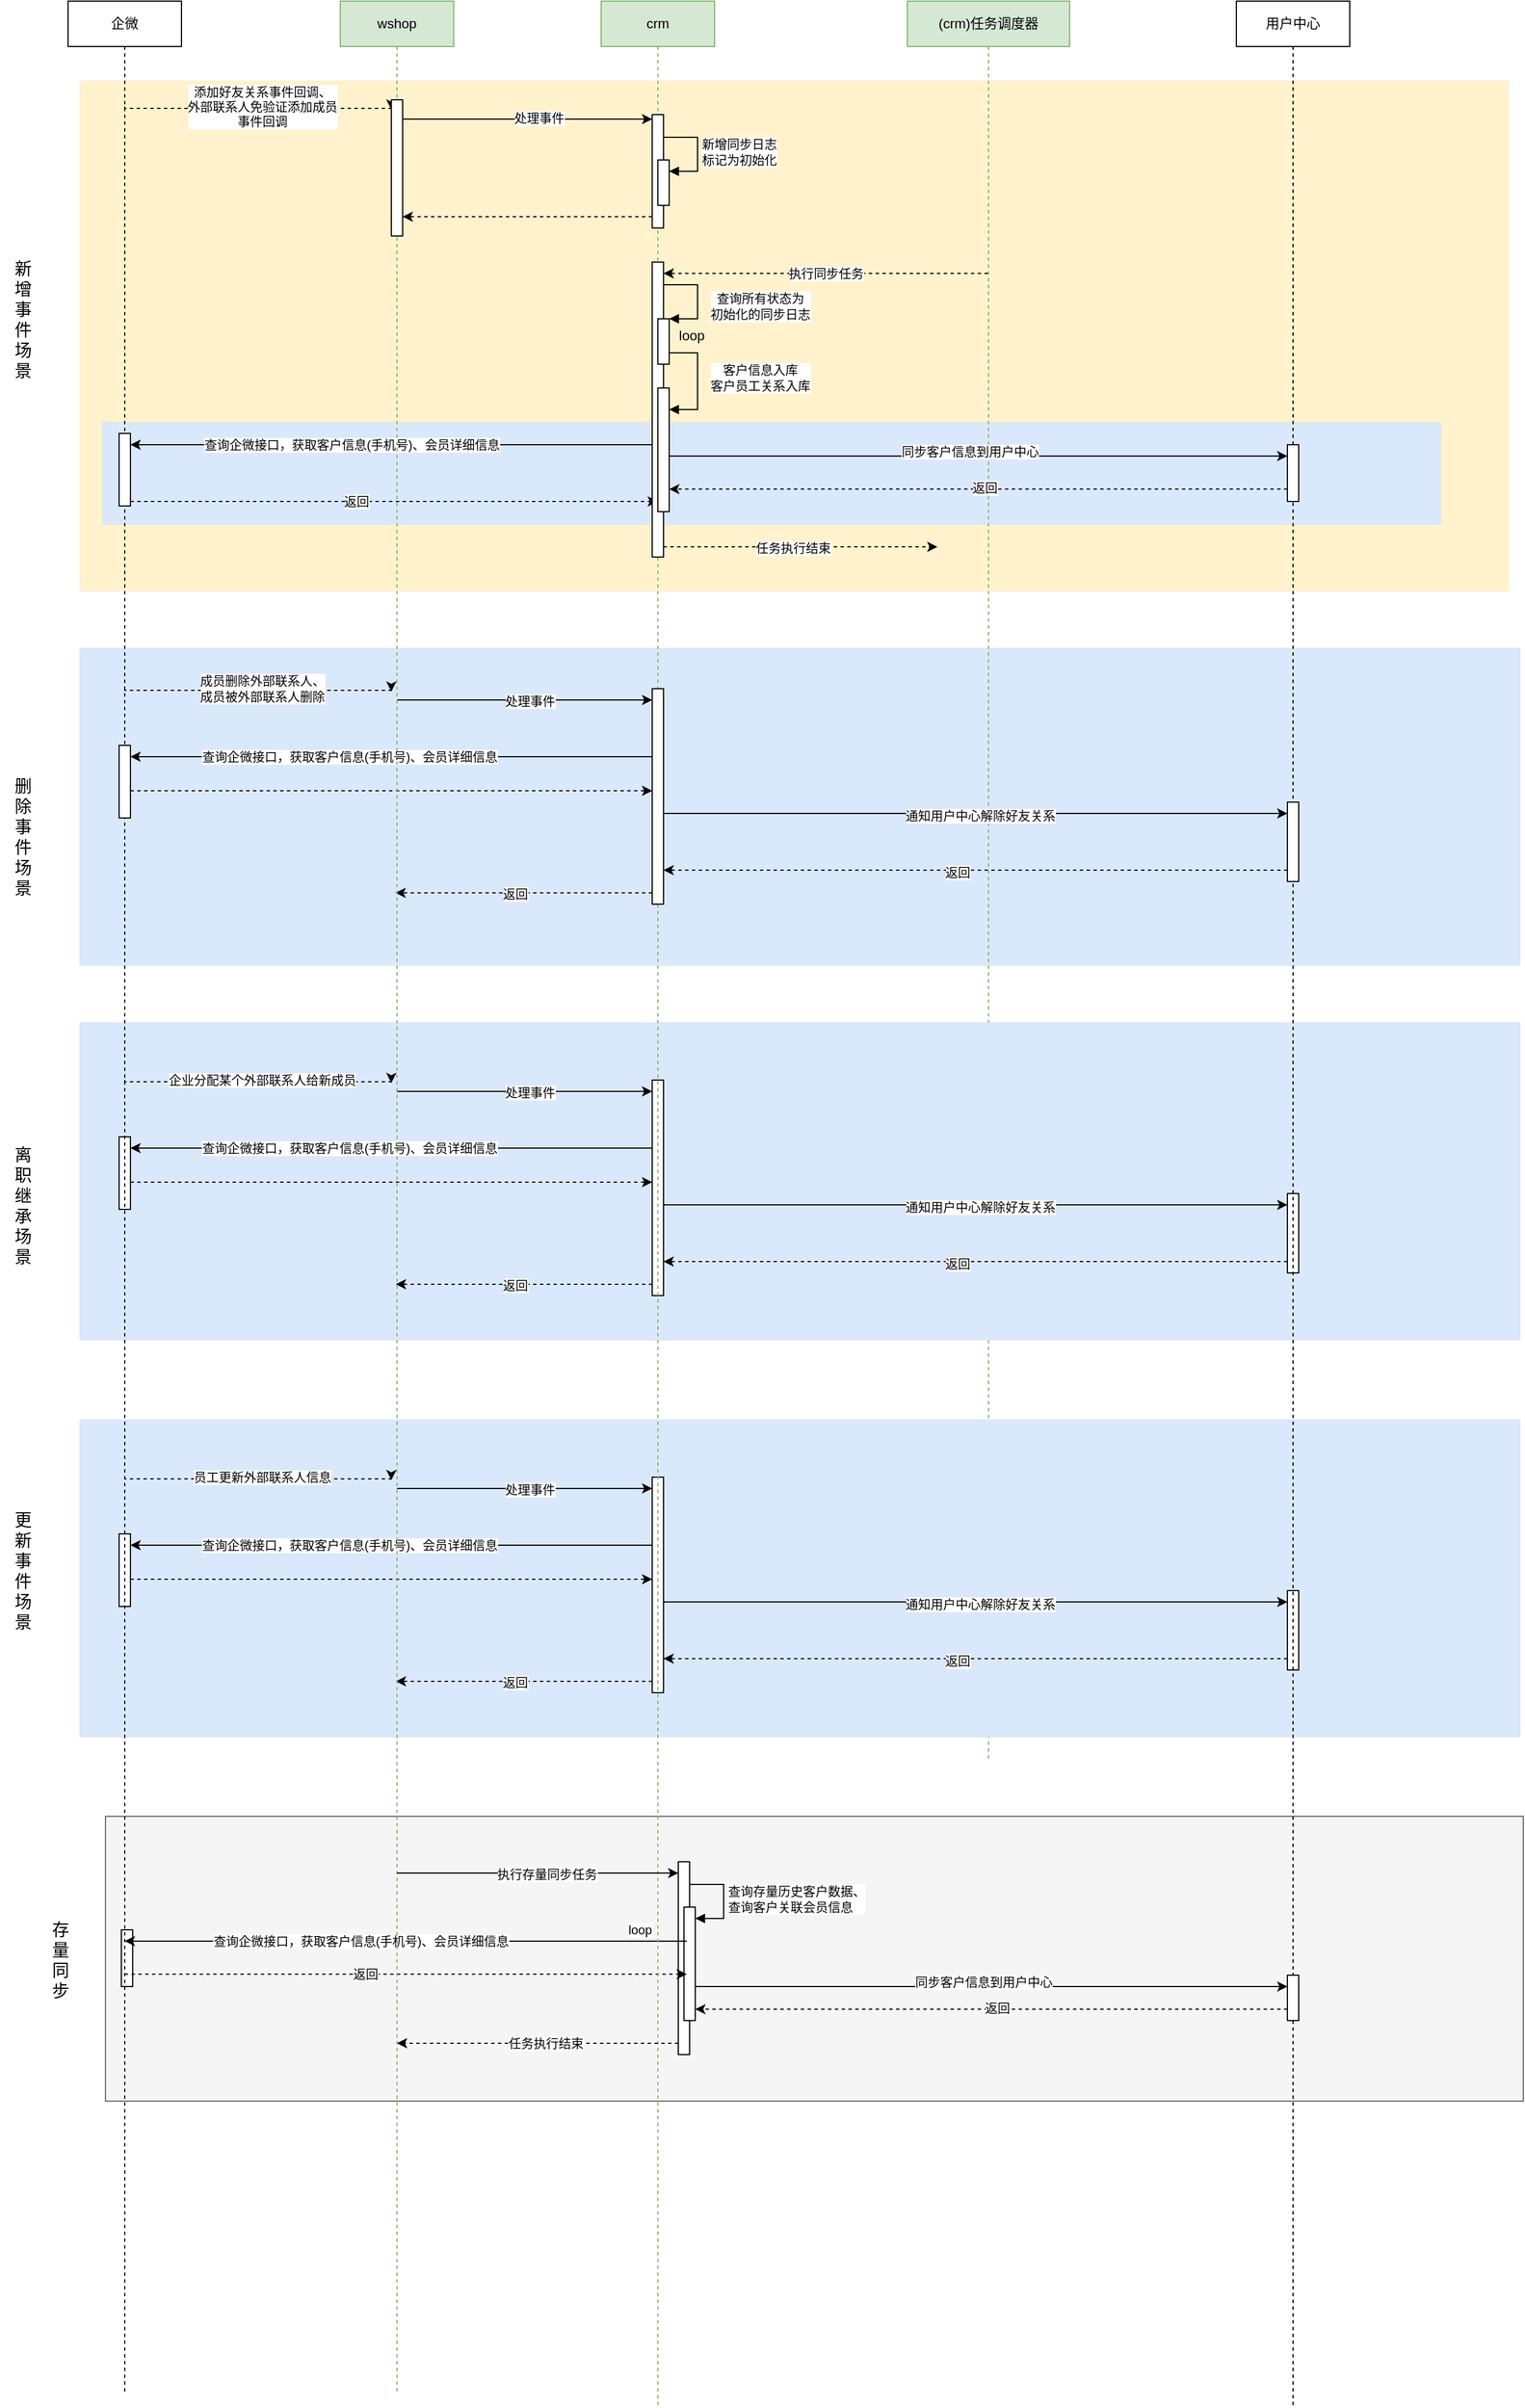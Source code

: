 <mxfile version="21.1.2" type="github">
  <diagram name="第 1 页" id="EK3nWvULo3nBlZG-5ygZ">
    <mxGraphModel dx="1724" dy="1120" grid="1" gridSize="10" guides="1" tooltips="1" connect="1" arrows="1" fold="1" page="1" pageScale="1" pageWidth="827" pageHeight="1169" math="0" shadow="0">
      <root>
        <mxCell id="0" />
        <mxCell id="1" parent="0" />
        <mxCell id="6w8iZAeXXynQaaDWndPm-96" value="" style="rounded=0;whiteSpace=wrap;html=1;fillColor=#dae8fc;strokeColor=#6c8ebf;strokeWidth=0;" vertex="1" parent="1">
          <mxGeometry x="120" y="650" width="1270" height="280" as="geometry" />
        </mxCell>
        <mxCell id="6w8iZAeXXynQaaDWndPm-52" value="" style="rounded=0;whiteSpace=wrap;html=1;fillColor=#fff2cc;strokeColor=#d6b656;strokeWidth=0;" vertex="1" parent="1">
          <mxGeometry x="120" y="150" width="1260" height="450" as="geometry" />
        </mxCell>
        <mxCell id="6w8iZAeXXynQaaDWndPm-51" value="" style="rounded=0;whiteSpace=wrap;html=1;fillColor=#dae8fc;strokeColor=#6c8ebf;strokeWidth=0;" vertex="1" parent="1">
          <mxGeometry x="140" y="451" width="1180" height="90" as="geometry" />
        </mxCell>
        <mxCell id="6w8iZAeXXynQaaDWndPm-6" style="edgeStyle=elbowEdgeStyle;rounded=0;orthogonalLoop=1;jettySize=auto;html=1;elbow=vertical;curved=0;dashed=1;" edge="1" parent="1">
          <mxGeometry relative="1" as="geometry">
            <mxPoint x="160" y="173" as="sourcePoint" />
            <mxPoint x="395" y="175.667" as="targetPoint" />
          </mxGeometry>
        </mxCell>
        <mxCell id="6w8iZAeXXynQaaDWndPm-8" value="添加好友关系事件回调、&lt;br&gt;&lt;div style=&quot;&quot;&gt;外部联系人免验证添加成员&lt;/div&gt;&lt;div style=&quot;&quot;&gt;事件回调&lt;/div&gt;" style="edgeLabel;html=1;align=center;verticalAlign=middle;resizable=0;points=[];" vertex="1" connectable="0" parent="6w8iZAeXXynQaaDWndPm-6">
          <mxGeometry x="-0.189" y="3" relative="1" as="geometry">
            <mxPoint x="26" y="1" as="offset" />
          </mxGeometry>
        </mxCell>
        <mxCell id="6w8iZAeXXynQaaDWndPm-13" style="edgeStyle=elbowEdgeStyle;rounded=0;orthogonalLoop=1;jettySize=auto;html=1;elbow=vertical;curved=0;" edge="1" parent="1">
          <mxGeometry relative="1" as="geometry">
            <mxPoint x="405" y="184" as="sourcePoint" />
            <mxPoint x="625" y="184" as="targetPoint" />
            <Array as="points">
              <mxPoint x="490" y="184" />
              <mxPoint x="560" y="194" />
            </Array>
          </mxGeometry>
        </mxCell>
        <mxCell id="6w8iZAeXXynQaaDWndPm-42" value="处理事件" style="edgeLabel;html=1;align=center;verticalAlign=middle;resizable=0;points=[];" vertex="1" connectable="0" parent="6w8iZAeXXynQaaDWndPm-13">
          <mxGeometry x="0.092" y="1" relative="1" as="geometry">
            <mxPoint as="offset" />
          </mxGeometry>
        </mxCell>
        <mxCell id="6w8iZAeXXynQaaDWndPm-28" value="执行同步任务" style="edgeStyle=elbowEdgeStyle;rounded=0;orthogonalLoop=1;jettySize=auto;html=1;elbow=horizontal;curved=0;dashed=1;" edge="1" parent="1" source="6w8iZAeXXynQaaDWndPm-22" target="6w8iZAeXXynQaaDWndPm-26">
          <mxGeometry relative="1" as="geometry">
            <Array as="points">
              <mxPoint x="780" y="320" />
            </Array>
          </mxGeometry>
        </mxCell>
        <mxCell id="6w8iZAeXXynQaaDWndPm-22" value="(crm)任务调度器" style="shape=umlLifeline;perimeter=lifelinePerimeter;whiteSpace=wrap;html=1;container=1;dropTarget=0;collapsible=0;recursiveResize=0;outlineConnect=0;portConstraint=eastwest;newEdgeStyle={&quot;edgeStyle&quot;:&quot;elbowEdgeStyle&quot;,&quot;elbow&quot;:&quot;vertical&quot;,&quot;curved&quot;:0,&quot;rounded&quot;:0};fillColor=#d5e8d4;strokeColor=#82b366;" vertex="1" parent="1">
          <mxGeometry x="850" y="80" width="143" height="1550" as="geometry" />
        </mxCell>
        <mxCell id="6w8iZAeXXynQaaDWndPm-53" value="" style="rounded=0;whiteSpace=wrap;html=1;fillColor=#f5f5f5;strokeColor=#666666;fontColor=#333333;" vertex="1" parent="6w8iZAeXXynQaaDWndPm-22">
          <mxGeometry x="-707" y="1600" width="1250" height="251" as="geometry" />
        </mxCell>
        <mxCell id="6w8iZAeXXynQaaDWndPm-87" value="" style="html=1;points=[];perimeter=orthogonalPerimeter;outlineConnect=0;targetShapes=umlLifeline;portConstraint=eastwest;newEdgeStyle={&quot;edgeStyle&quot;:&quot;elbowEdgeStyle&quot;,&quot;elbow&quot;:&quot;vertical&quot;,&quot;curved&quot;:0,&quot;rounded&quot;:0};" vertex="1" parent="6w8iZAeXXynQaaDWndPm-22">
          <mxGeometry x="-693" y="1700" width="10" height="50" as="geometry" />
        </mxCell>
        <mxCell id="6w8iZAeXXynQaaDWndPm-57" value="" style="html=1;points=[];perimeter=orthogonalPerimeter;outlineConnect=0;targetShapes=umlLifeline;portConstraint=eastwest;newEdgeStyle={&quot;edgeStyle&quot;:&quot;elbowEdgeStyle&quot;,&quot;elbow&quot;:&quot;vertical&quot;,&quot;curved&quot;:0,&quot;rounded&quot;:0};" vertex="1" parent="6w8iZAeXXynQaaDWndPm-22">
          <mxGeometry x="-202" y="1640" width="10" height="170" as="geometry" />
        </mxCell>
        <mxCell id="6w8iZAeXXynQaaDWndPm-61" value="" style="html=1;points=[];perimeter=orthogonalPerimeter;outlineConnect=0;targetShapes=umlLifeline;portConstraint=eastwest;newEdgeStyle={&quot;edgeStyle&quot;:&quot;elbowEdgeStyle&quot;,&quot;elbow&quot;:&quot;vertical&quot;,&quot;curved&quot;:0,&quot;rounded&quot;:0};" vertex="1" parent="6w8iZAeXXynQaaDWndPm-22">
          <mxGeometry x="-197" y="1680" width="10" height="100" as="geometry" />
        </mxCell>
        <mxCell id="6w8iZAeXXynQaaDWndPm-62" value="查询存量历史客户数据、&lt;br&gt;查询客户关联会员信息" style="html=1;align=left;spacingLeft=2;endArrow=block;rounded=0;edgeStyle=orthogonalEdgeStyle;curved=0;rounded=0;" edge="1" target="6w8iZAeXXynQaaDWndPm-61" parent="6w8iZAeXXynQaaDWndPm-22">
          <mxGeometry relative="1" as="geometry">
            <mxPoint x="-192" y="1660" as="sourcePoint" />
            <Array as="points">
              <mxPoint x="-162" y="1690" />
            </Array>
          </mxGeometry>
        </mxCell>
        <mxCell id="6w8iZAeXXynQaaDWndPm-55" value="&lt;font style=&quot;font-size: 15px;&quot;&gt;存&lt;br style=&quot;font-size: 15px;&quot;&gt;量&lt;br style=&quot;font-size: 15px;&quot;&gt;同&lt;br style=&quot;font-size: 15px;&quot;&gt;步&lt;br style=&quot;font-size: 15px;&quot;&gt;&lt;/font&gt;" style="text;html=1;align=center;verticalAlign=middle;resizable=0;points=[];autosize=1;strokeColor=none;fillColor=none;fontSize=15;" vertex="1" parent="6w8iZAeXXynQaaDWndPm-22">
          <mxGeometry x="-767" y="1680.5" width="40" height="90" as="geometry" />
        </mxCell>
        <mxCell id="6w8iZAeXXynQaaDWndPm-90" style="edgeStyle=elbowEdgeStyle;rounded=0;orthogonalLoop=1;jettySize=auto;html=1;elbow=vertical;curved=0;" edge="1" parent="6w8iZAeXXynQaaDWndPm-22" target="6w8iZAeXXynQaaDWndPm-2">
          <mxGeometry relative="1" as="geometry">
            <mxPoint x="-194.5" y="1710" as="sourcePoint" />
            <mxPoint x="-659.5" y="1710" as="targetPoint" />
            <Array as="points">
              <mxPoint x="-244.5" y="1710" />
              <mxPoint x="-274.5" y="1700" />
              <mxPoint x="-364.5" y="1710" />
            </Array>
          </mxGeometry>
        </mxCell>
        <mxCell id="6w8iZAeXXynQaaDWndPm-91" value="查询企微接口，获取客户信息(手机号)、会员详细信息" style="edgeLabel;html=1;align=center;verticalAlign=middle;resizable=0;points=[];" vertex="1" connectable="0" parent="6w8iZAeXXynQaaDWndPm-90">
          <mxGeometry x="0.161" relative="1" as="geometry">
            <mxPoint as="offset" />
          </mxGeometry>
        </mxCell>
        <mxCell id="6w8iZAeXXynQaaDWndPm-92" style="edgeStyle=elbowEdgeStyle;rounded=0;orthogonalLoop=1;jettySize=auto;html=1;elbow=vertical;curved=0;dashed=1;" edge="1" parent="6w8iZAeXXynQaaDWndPm-22" source="6w8iZAeXXynQaaDWndPm-2">
          <mxGeometry relative="1" as="geometry">
            <mxPoint x="-659.5" y="1739.17" as="sourcePoint" />
            <mxPoint x="-194.5" y="1739.17" as="targetPoint" />
            <Array as="points">
              <mxPoint x="-264.5" y="1739.17" />
            </Array>
          </mxGeometry>
        </mxCell>
        <mxCell id="6w8iZAeXXynQaaDWndPm-93" value="返回" style="edgeLabel;html=1;align=center;verticalAlign=middle;resizable=0;points=[];" vertex="1" connectable="0" parent="6w8iZAeXXynQaaDWndPm-92">
          <mxGeometry x="-0.147" relative="1" as="geometry">
            <mxPoint as="offset" />
          </mxGeometry>
        </mxCell>
        <mxCell id="6w8iZAeXXynQaaDWndPm-29" style="edgeStyle=elbowEdgeStyle;rounded=0;orthogonalLoop=1;jettySize=auto;html=1;elbow=vertical;curved=0;dashed=1;" edge="1" parent="1" source="6w8iZAeXXynQaaDWndPm-11" target="6w8iZAeXXynQaaDWndPm-5">
          <mxGeometry relative="1" as="geometry">
            <Array as="points">
              <mxPoint x="500" y="270" />
            </Array>
          </mxGeometry>
        </mxCell>
        <mxCell id="6w8iZAeXXynQaaDWndPm-45" style="edgeStyle=elbowEdgeStyle;rounded=0;orthogonalLoop=1;jettySize=auto;html=1;elbow=horizontal;curved=0;dashed=1;" edge="1" parent="1">
          <mxGeometry relative="1" as="geometry">
            <mxPoint x="635" y="561" as="sourcePoint" />
            <mxPoint x="876.5" y="561" as="targetPoint" />
            <Array as="points">
              <mxPoint x="800" y="561" />
            </Array>
          </mxGeometry>
        </mxCell>
        <mxCell id="6w8iZAeXXynQaaDWndPm-46" value="任务执行结束" style="edgeLabel;html=1;align=center;verticalAlign=middle;resizable=0;points=[];" vertex="1" connectable="0" parent="6w8iZAeXXynQaaDWndPm-45">
          <mxGeometry x="-0.05" y="-1" relative="1" as="geometry">
            <mxPoint x="-1" as="offset" />
          </mxGeometry>
        </mxCell>
        <mxCell id="6w8iZAeXXynQaaDWndPm-54" value="&lt;font style=&quot;font-size: 15px;&quot;&gt;新&lt;br&gt;增&lt;br&gt;事&lt;br&gt;件&lt;br style=&quot;font-size: 15px;&quot;&gt;场&lt;br&gt;景&lt;br style=&quot;font-size: 15px;&quot;&gt;&lt;/font&gt;" style="text;html=1;align=center;verticalAlign=middle;resizable=0;points=[];autosize=1;strokeColor=none;fillColor=none;fontStyle=0;fontSize=15;" vertex="1" parent="1">
          <mxGeometry x="50" y="300" width="40" height="120" as="geometry" />
        </mxCell>
        <mxCell id="6w8iZAeXXynQaaDWndPm-78" style="edgeStyle=elbowEdgeStyle;rounded=0;orthogonalLoop=1;jettySize=auto;html=1;elbow=vertical;curved=0;" edge="1" parent="1" target="6w8iZAeXXynQaaDWndPm-77">
          <mxGeometry relative="1" as="geometry">
            <mxPoint x="630" y="471" as="sourcePoint" />
            <Array as="points">
              <mxPoint x="580" y="471" />
              <mxPoint x="550" y="461" />
              <mxPoint x="460" y="471" />
            </Array>
          </mxGeometry>
        </mxCell>
        <mxCell id="6w8iZAeXXynQaaDWndPm-80" value="查询企微接口，获取客户信息(手机号)、会员详细信息" style="edgeLabel;html=1;align=center;verticalAlign=middle;resizable=0;points=[];" vertex="1" connectable="0" parent="6w8iZAeXXynQaaDWndPm-78">
          <mxGeometry x="0.161" relative="1" as="geometry">
            <mxPoint as="offset" />
          </mxGeometry>
        </mxCell>
        <mxCell id="6w8iZAeXXynQaaDWndPm-79" style="edgeStyle=elbowEdgeStyle;rounded=0;orthogonalLoop=1;jettySize=auto;html=1;elbow=vertical;curved=0;dashed=1;" edge="1" parent="1" source="6w8iZAeXXynQaaDWndPm-77">
          <mxGeometry relative="1" as="geometry">
            <mxPoint x="630" y="521" as="targetPoint" />
            <Array as="points">
              <mxPoint x="560" y="521" />
            </Array>
          </mxGeometry>
        </mxCell>
        <mxCell id="6w8iZAeXXynQaaDWndPm-81" value="返回" style="edgeLabel;html=1;align=center;verticalAlign=middle;resizable=0;points=[];" vertex="1" connectable="0" parent="6w8iZAeXXynQaaDWndPm-79">
          <mxGeometry x="-0.147" relative="1" as="geometry">
            <mxPoint as="offset" />
          </mxGeometry>
        </mxCell>
        <mxCell id="6w8iZAeXXynQaaDWndPm-82" style="edgeStyle=elbowEdgeStyle;rounded=0;orthogonalLoop=1;jettySize=auto;html=1;elbow=vertical;curved=0;" edge="1" parent="1" target="6w8iZAeXXynQaaDWndPm-41">
          <mxGeometry relative="1" as="geometry">
            <mxPoint x="640" y="481" as="sourcePoint" />
            <mxPoint x="1190" y="481" as="targetPoint" />
            <Array as="points">
              <mxPoint x="1100" y="481" />
            </Array>
          </mxGeometry>
        </mxCell>
        <mxCell id="6w8iZAeXXynQaaDWndPm-83" value="同步客户信息到用户中心" style="edgeLabel;html=1;align=center;verticalAlign=middle;resizable=0;points=[];" vertex="1" connectable="0" parent="6w8iZAeXXynQaaDWndPm-82">
          <mxGeometry x="-0.028" y="4" relative="1" as="geometry">
            <mxPoint as="offset" />
          </mxGeometry>
        </mxCell>
        <mxCell id="6w8iZAeXXynQaaDWndPm-85" style="edgeStyle=elbowEdgeStyle;rounded=0;orthogonalLoop=1;jettySize=auto;html=1;elbow=vertical;curved=0;dashed=1;" edge="1" parent="1" source="6w8iZAeXXynQaaDWndPm-41">
          <mxGeometry relative="1" as="geometry">
            <mxPoint x="1295" y="510.17" as="sourcePoint" />
            <mxPoint x="640" y="510.17" as="targetPoint" />
            <Array as="points">
              <mxPoint x="1020" y="510.17" />
            </Array>
          </mxGeometry>
        </mxCell>
        <mxCell id="6w8iZAeXXynQaaDWndPm-86" value="返回" style="edgeLabel;html=1;align=center;verticalAlign=middle;resizable=0;points=[];" vertex="1" connectable="0" parent="6w8iZAeXXynQaaDWndPm-85">
          <mxGeometry x="-0.016" y="-1" relative="1" as="geometry">
            <mxPoint x="1" as="offset" />
          </mxGeometry>
        </mxCell>
        <mxCell id="6w8iZAeXXynQaaDWndPm-110" value="loop" style="text;html=1;strokeColor=none;fillColor=none;align=center;verticalAlign=middle;whiteSpace=wrap;rounded=0;" vertex="1" parent="1">
          <mxGeometry x="630" y="360" width="60" height="30" as="geometry" />
        </mxCell>
        <mxCell id="6w8iZAeXXynQaaDWndPm-111" value="&lt;font style=&quot;font-size: 15px;&quot;&gt;删&lt;br&gt;除&lt;br&gt;事&lt;br&gt;件&lt;br&gt;场&lt;br&gt;景&lt;br style=&quot;font-size: 15px;&quot;&gt;&lt;/font&gt;" style="text;html=1;align=center;verticalAlign=middle;resizable=0;points=[];autosize=1;strokeColor=none;fillColor=none;fontStyle=0;fontSize=15;" vertex="1" parent="1">
          <mxGeometry x="50" y="756" width="40" height="120" as="geometry" />
        </mxCell>
        <mxCell id="6w8iZAeXXynQaaDWndPm-120" style="edgeStyle=elbowEdgeStyle;rounded=0;orthogonalLoop=1;jettySize=auto;html=1;elbow=vertical;curved=0;" edge="1" parent="1" target="6w8iZAeXXynQaaDWndPm-119">
          <mxGeometry relative="1" as="geometry">
            <mxPoint x="400" y="696" as="sourcePoint" />
            <Array as="points">
              <mxPoint x="570" y="696" />
            </Array>
          </mxGeometry>
        </mxCell>
        <mxCell id="6w8iZAeXXynQaaDWndPm-121" value="处理事件" style="edgeLabel;html=1;align=center;verticalAlign=middle;resizable=0;points=[];" vertex="1" connectable="0" parent="6w8iZAeXXynQaaDWndPm-120">
          <mxGeometry x="-0.27" y="-1" relative="1" as="geometry">
            <mxPoint x="35" as="offset" />
          </mxGeometry>
        </mxCell>
        <mxCell id="6w8iZAeXXynQaaDWndPm-117" style="edgeStyle=elbowEdgeStyle;rounded=0;orthogonalLoop=1;jettySize=auto;html=1;elbow=vertical;curved=0;dashed=1;" edge="1" parent="1">
          <mxGeometry relative="1" as="geometry">
            <mxPoint x="160" y="686" as="sourcePoint" />
            <mxPoint x="395" y="688.667" as="targetPoint" />
          </mxGeometry>
        </mxCell>
        <mxCell id="6w8iZAeXXynQaaDWndPm-118" value="成员删除外部联系人、&lt;br&gt;&lt;div style=&quot;&quot;&gt;成员被外部联系人删除&lt;/div&gt;" style="edgeLabel;html=1;align=center;verticalAlign=middle;resizable=0;points=[];" vertex="1" connectable="0" parent="6w8iZAeXXynQaaDWndPm-117">
          <mxGeometry x="-0.189" y="3" relative="1" as="geometry">
            <mxPoint x="26" y="1" as="offset" />
          </mxGeometry>
        </mxCell>
        <mxCell id="6w8iZAeXXynQaaDWndPm-123" style="edgeStyle=elbowEdgeStyle;rounded=0;orthogonalLoop=1;jettySize=auto;html=1;elbow=vertical;curved=0;" edge="1" parent="1" source="6w8iZAeXXynQaaDWndPm-119" target="6w8iZAeXXynQaaDWndPm-122">
          <mxGeometry relative="1" as="geometry">
            <Array as="points">
              <mxPoint x="1030" y="796" />
              <mxPoint x="820" y="786" />
              <mxPoint x="1080" y="706" />
              <mxPoint x="1010" y="716" />
            </Array>
          </mxGeometry>
        </mxCell>
        <mxCell id="6w8iZAeXXynQaaDWndPm-126" value="通知用户中心解除好友关系" style="edgeLabel;html=1;align=center;verticalAlign=middle;resizable=0;points=[];" vertex="1" connectable="0" parent="6w8iZAeXXynQaaDWndPm-123">
          <mxGeometry x="0.014" y="-2" relative="1" as="geometry">
            <mxPoint as="offset" />
          </mxGeometry>
        </mxCell>
        <mxCell id="6w8iZAeXXynQaaDWndPm-124" style="edgeStyle=elbowEdgeStyle;rounded=0;orthogonalLoop=1;jettySize=auto;html=1;elbow=vertical;curved=0;dashed=1;" edge="1" parent="1" source="6w8iZAeXXynQaaDWndPm-122" target="6w8iZAeXXynQaaDWndPm-119">
          <mxGeometry relative="1" as="geometry">
            <Array as="points">
              <mxPoint x="1010" y="846" />
              <mxPoint x="820" y="826" />
              <mxPoint x="1060" y="746" />
            </Array>
          </mxGeometry>
        </mxCell>
        <mxCell id="6w8iZAeXXynQaaDWndPm-127" value="返回" style="edgeLabel;html=1;align=center;verticalAlign=middle;resizable=0;points=[];" vertex="1" connectable="0" parent="6w8iZAeXXynQaaDWndPm-124">
          <mxGeometry x="0.059" y="2" relative="1" as="geometry">
            <mxPoint as="offset" />
          </mxGeometry>
        </mxCell>
        <mxCell id="6w8iZAeXXynQaaDWndPm-125" style="edgeStyle=elbowEdgeStyle;rounded=0;orthogonalLoop=1;jettySize=auto;html=1;elbow=vertical;curved=0;dashed=1;" edge="1" parent="1" source="6w8iZAeXXynQaaDWndPm-119">
          <mxGeometry relative="1" as="geometry">
            <mxPoint x="398.682" y="866.0" as="targetPoint" />
            <Array as="points">
              <mxPoint x="580" y="866" />
              <mxPoint x="560" y="896" />
            </Array>
          </mxGeometry>
        </mxCell>
        <mxCell id="6w8iZAeXXynQaaDWndPm-128" value="返回" style="edgeLabel;html=1;align=center;verticalAlign=middle;resizable=0;points=[];" vertex="1" connectable="0" parent="6w8iZAeXXynQaaDWndPm-125">
          <mxGeometry x="0.075" y="1" relative="1" as="geometry">
            <mxPoint as="offset" />
          </mxGeometry>
        </mxCell>
        <mxCell id="6w8iZAeXXynQaaDWndPm-163" style="edgeStyle=elbowEdgeStyle;rounded=0;orthogonalLoop=1;jettySize=auto;html=1;elbow=vertical;curved=0;" edge="1" parent="1" target="6w8iZAeXXynQaaDWndPm-162">
          <mxGeometry relative="1" as="geometry">
            <mxPoint x="625" y="746" as="sourcePoint" />
            <mxPoint x="160" y="746" as="targetPoint" />
            <Array as="points">
              <mxPoint x="575" y="746" />
              <mxPoint x="545" y="736" />
              <mxPoint x="455" y="746" />
            </Array>
          </mxGeometry>
        </mxCell>
        <mxCell id="6w8iZAeXXynQaaDWndPm-164" value="查询企微接口，获取客户信息(手机号)、会员详细信息" style="edgeLabel;html=1;align=center;verticalAlign=middle;resizable=0;points=[];" vertex="1" connectable="0" parent="6w8iZAeXXynQaaDWndPm-163">
          <mxGeometry x="0.161" relative="1" as="geometry">
            <mxPoint as="offset" />
          </mxGeometry>
        </mxCell>
        <mxCell id="6w8iZAeXXynQaaDWndPm-165" style="edgeStyle=elbowEdgeStyle;rounded=0;orthogonalLoop=1;jettySize=auto;html=1;elbow=vertical;curved=0;dashed=1;" edge="1" parent="1" source="6w8iZAeXXynQaaDWndPm-162" target="6w8iZAeXXynQaaDWndPm-119">
          <mxGeometry relative="1" as="geometry">
            <Array as="points">
              <mxPoint x="520" y="776" />
            </Array>
          </mxGeometry>
        </mxCell>
        <mxCell id="6w8iZAeXXynQaaDWndPm-184" value="" style="rounded=0;whiteSpace=wrap;html=1;fillColor=#dae8fc;strokeColor=#6c8ebf;strokeWidth=0;" vertex="1" parent="1">
          <mxGeometry x="120" y="980" width="1270" height="280" as="geometry" />
        </mxCell>
        <mxCell id="6w8iZAeXXynQaaDWndPm-185" value="" style="html=1;points=[];perimeter=orthogonalPerimeter;outlineConnect=0;targetShapes=umlLifeline;portConstraint=eastwest;newEdgeStyle={&quot;edgeStyle&quot;:&quot;elbowEdgeStyle&quot;,&quot;elbow&quot;:&quot;vertical&quot;,&quot;curved&quot;:0,&quot;rounded&quot;:0};" vertex="1" parent="1">
          <mxGeometry x="155" y="1081" width="10" height="64" as="geometry" />
        </mxCell>
        <mxCell id="6w8iZAeXXynQaaDWndPm-186" value="" style="html=1;points=[];perimeter=orthogonalPerimeter;outlineConnect=0;targetShapes=umlLifeline;portConstraint=eastwest;newEdgeStyle={&quot;edgeStyle&quot;:&quot;elbowEdgeStyle&quot;,&quot;elbow&quot;:&quot;vertical&quot;,&quot;curved&quot;:0,&quot;rounded&quot;:0};" vertex="1" parent="1">
          <mxGeometry x="625" y="1031" width="10" height="190" as="geometry" />
        </mxCell>
        <mxCell id="6w8iZAeXXynQaaDWndPm-187" value="" style="html=1;points=[];perimeter=orthogonalPerimeter;outlineConnect=0;targetShapes=umlLifeline;portConstraint=eastwest;newEdgeStyle={&quot;edgeStyle&quot;:&quot;elbowEdgeStyle&quot;,&quot;elbow&quot;:&quot;vertical&quot;,&quot;curved&quot;:0,&quot;rounded&quot;:0};" vertex="1" parent="1">
          <mxGeometry x="1185" y="1131" width="10" height="70" as="geometry" />
        </mxCell>
        <mxCell id="6w8iZAeXXynQaaDWndPm-188" value="&lt;font style=&quot;font-size: 15px;&quot;&gt;离&lt;br&gt;职&lt;br&gt;继&lt;br&gt;承&lt;br&gt;场&lt;br&gt;景&lt;br style=&quot;font-size: 15px;&quot;&gt;&lt;/font&gt;" style="text;html=1;align=center;verticalAlign=middle;resizable=0;points=[];autosize=1;strokeColor=none;fillColor=none;fontStyle=0;fontSize=15;" vertex="1" parent="1">
          <mxGeometry x="50" y="1081" width="40" height="120" as="geometry" />
        </mxCell>
        <mxCell id="6w8iZAeXXynQaaDWndPm-189" style="edgeStyle=elbowEdgeStyle;rounded=0;orthogonalLoop=1;jettySize=auto;html=1;elbow=vertical;curved=0;" edge="1" parent="1" target="6w8iZAeXXynQaaDWndPm-186">
          <mxGeometry relative="1" as="geometry">
            <mxPoint x="400" y="1041" as="sourcePoint" />
            <Array as="points">
              <mxPoint x="570" y="1041" />
            </Array>
          </mxGeometry>
        </mxCell>
        <mxCell id="6w8iZAeXXynQaaDWndPm-190" value="处理事件" style="edgeLabel;html=1;align=center;verticalAlign=middle;resizable=0;points=[];" vertex="1" connectable="0" parent="6w8iZAeXXynQaaDWndPm-189">
          <mxGeometry x="-0.27" y="-1" relative="1" as="geometry">
            <mxPoint x="35" as="offset" />
          </mxGeometry>
        </mxCell>
        <mxCell id="6w8iZAeXXynQaaDWndPm-191" style="edgeStyle=elbowEdgeStyle;rounded=0;orthogonalLoop=1;jettySize=auto;html=1;elbow=vertical;curved=0;dashed=1;" edge="1" parent="1">
          <mxGeometry relative="1" as="geometry">
            <mxPoint x="160" y="1031" as="sourcePoint" />
            <mxPoint x="395" y="1033.667" as="targetPoint" />
          </mxGeometry>
        </mxCell>
        <mxCell id="6w8iZAeXXynQaaDWndPm-192" value="&lt;div style=&quot;&quot;&gt;企业分配某个外部联系人给新成员&lt;/div&gt;" style="edgeLabel;html=1;align=center;verticalAlign=middle;resizable=0;points=[];" vertex="1" connectable="0" parent="6w8iZAeXXynQaaDWndPm-191">
          <mxGeometry x="-0.189" y="3" relative="1" as="geometry">
            <mxPoint x="26" y="1" as="offset" />
          </mxGeometry>
        </mxCell>
        <mxCell id="6w8iZAeXXynQaaDWndPm-193" style="edgeStyle=elbowEdgeStyle;rounded=0;orthogonalLoop=1;jettySize=auto;html=1;elbow=vertical;curved=0;" edge="1" parent="1" source="6w8iZAeXXynQaaDWndPm-186" target="6w8iZAeXXynQaaDWndPm-187">
          <mxGeometry relative="1" as="geometry">
            <Array as="points">
              <mxPoint x="1030" y="1141" />
              <mxPoint x="820" y="1131" />
              <mxPoint x="1080" y="1051" />
              <mxPoint x="1010" y="1061" />
            </Array>
          </mxGeometry>
        </mxCell>
        <mxCell id="6w8iZAeXXynQaaDWndPm-194" value="通知用户中心解除好友关系" style="edgeLabel;html=1;align=center;verticalAlign=middle;resizable=0;points=[];" vertex="1" connectable="0" parent="6w8iZAeXXynQaaDWndPm-193">
          <mxGeometry x="0.014" y="-2" relative="1" as="geometry">
            <mxPoint as="offset" />
          </mxGeometry>
        </mxCell>
        <mxCell id="6w8iZAeXXynQaaDWndPm-195" style="edgeStyle=elbowEdgeStyle;rounded=0;orthogonalLoop=1;jettySize=auto;html=1;elbow=vertical;curved=0;dashed=1;" edge="1" parent="1" source="6w8iZAeXXynQaaDWndPm-187" target="6w8iZAeXXynQaaDWndPm-186">
          <mxGeometry relative="1" as="geometry">
            <Array as="points">
              <mxPoint x="1010" y="1191" />
              <mxPoint x="820" y="1171" />
              <mxPoint x="1060" y="1091" />
            </Array>
          </mxGeometry>
        </mxCell>
        <mxCell id="6w8iZAeXXynQaaDWndPm-196" value="返回" style="edgeLabel;html=1;align=center;verticalAlign=middle;resizable=0;points=[];" vertex="1" connectable="0" parent="6w8iZAeXXynQaaDWndPm-195">
          <mxGeometry x="0.059" y="2" relative="1" as="geometry">
            <mxPoint as="offset" />
          </mxGeometry>
        </mxCell>
        <mxCell id="6w8iZAeXXynQaaDWndPm-197" style="edgeStyle=elbowEdgeStyle;rounded=0;orthogonalLoop=1;jettySize=auto;html=1;elbow=vertical;curved=0;dashed=1;" edge="1" parent="1" source="6w8iZAeXXynQaaDWndPm-186">
          <mxGeometry relative="1" as="geometry">
            <mxPoint x="399" y="1211" as="targetPoint" />
            <Array as="points">
              <mxPoint x="580" y="1211" />
              <mxPoint x="560" y="1241" />
            </Array>
          </mxGeometry>
        </mxCell>
        <mxCell id="6w8iZAeXXynQaaDWndPm-198" value="返回" style="edgeLabel;html=1;align=center;verticalAlign=middle;resizable=0;points=[];" vertex="1" connectable="0" parent="6w8iZAeXXynQaaDWndPm-197">
          <mxGeometry x="0.075" y="1" relative="1" as="geometry">
            <mxPoint as="offset" />
          </mxGeometry>
        </mxCell>
        <mxCell id="6w8iZAeXXynQaaDWndPm-199" style="edgeStyle=elbowEdgeStyle;rounded=0;orthogonalLoop=1;jettySize=auto;html=1;elbow=vertical;curved=0;" edge="1" parent="1" target="6w8iZAeXXynQaaDWndPm-185">
          <mxGeometry relative="1" as="geometry">
            <mxPoint x="625" y="1091" as="sourcePoint" />
            <mxPoint x="160" y="1091" as="targetPoint" />
            <Array as="points">
              <mxPoint x="575" y="1091" />
              <mxPoint x="545" y="1081" />
              <mxPoint x="455" y="1091" />
            </Array>
          </mxGeometry>
        </mxCell>
        <mxCell id="6w8iZAeXXynQaaDWndPm-200" value="查询企微接口，获取客户信息(手机号)、会员详细信息" style="edgeLabel;html=1;align=center;verticalAlign=middle;resizable=0;points=[];" vertex="1" connectable="0" parent="6w8iZAeXXynQaaDWndPm-199">
          <mxGeometry x="0.161" relative="1" as="geometry">
            <mxPoint as="offset" />
          </mxGeometry>
        </mxCell>
        <mxCell id="6w8iZAeXXynQaaDWndPm-201" style="edgeStyle=elbowEdgeStyle;rounded=0;orthogonalLoop=1;jettySize=auto;html=1;elbow=vertical;curved=0;dashed=1;" edge="1" parent="1" source="6w8iZAeXXynQaaDWndPm-185" target="6w8iZAeXXynQaaDWndPm-186">
          <mxGeometry relative="1" as="geometry">
            <Array as="points">
              <mxPoint x="520" y="1121" />
            </Array>
          </mxGeometry>
        </mxCell>
        <mxCell id="6w8iZAeXXynQaaDWndPm-202" value="" style="rounded=0;whiteSpace=wrap;html=1;fillColor=#dae8fc;strokeColor=#6c8ebf;strokeWidth=0;" vertex="1" parent="1">
          <mxGeometry x="120" y="1330" width="1270" height="280" as="geometry" />
        </mxCell>
        <mxCell id="6w8iZAeXXynQaaDWndPm-203" value="" style="html=1;points=[];perimeter=orthogonalPerimeter;outlineConnect=0;targetShapes=umlLifeline;portConstraint=eastwest;newEdgeStyle={&quot;edgeStyle&quot;:&quot;elbowEdgeStyle&quot;,&quot;elbow&quot;:&quot;vertical&quot;,&quot;curved&quot;:0,&quot;rounded&quot;:0};" vertex="1" parent="1">
          <mxGeometry x="155" y="1431" width="10" height="64" as="geometry" />
        </mxCell>
        <mxCell id="6w8iZAeXXynQaaDWndPm-204" value="" style="html=1;points=[];perimeter=orthogonalPerimeter;outlineConnect=0;targetShapes=umlLifeline;portConstraint=eastwest;newEdgeStyle={&quot;edgeStyle&quot;:&quot;elbowEdgeStyle&quot;,&quot;elbow&quot;:&quot;vertical&quot;,&quot;curved&quot;:0,&quot;rounded&quot;:0};" vertex="1" parent="1">
          <mxGeometry x="625" y="1381" width="10" height="190" as="geometry" />
        </mxCell>
        <mxCell id="6w8iZAeXXynQaaDWndPm-205" value="" style="html=1;points=[];perimeter=orthogonalPerimeter;outlineConnect=0;targetShapes=umlLifeline;portConstraint=eastwest;newEdgeStyle={&quot;edgeStyle&quot;:&quot;elbowEdgeStyle&quot;,&quot;elbow&quot;:&quot;vertical&quot;,&quot;curved&quot;:0,&quot;rounded&quot;:0};" vertex="1" parent="1">
          <mxGeometry x="1185" y="1481" width="10" height="70" as="geometry" />
        </mxCell>
        <mxCell id="6w8iZAeXXynQaaDWndPm-206" value="&lt;font style=&quot;font-size: 15px;&quot;&gt;更&lt;br&gt;新&lt;br&gt;事&lt;br&gt;件&lt;br&gt;场&lt;br&gt;景&lt;br style=&quot;font-size: 15px;&quot;&gt;&lt;/font&gt;" style="text;html=1;align=center;verticalAlign=middle;resizable=0;points=[];autosize=1;strokeColor=none;fillColor=none;fontStyle=0;fontSize=15;" vertex="1" parent="1">
          <mxGeometry x="50" y="1403" width="40" height="120" as="geometry" />
        </mxCell>
        <mxCell id="6w8iZAeXXynQaaDWndPm-207" style="edgeStyle=elbowEdgeStyle;rounded=0;orthogonalLoop=1;jettySize=auto;html=1;elbow=vertical;curved=0;" edge="1" parent="1" target="6w8iZAeXXynQaaDWndPm-204">
          <mxGeometry relative="1" as="geometry">
            <mxPoint x="400" y="1391" as="sourcePoint" />
            <Array as="points">
              <mxPoint x="570" y="1391" />
            </Array>
          </mxGeometry>
        </mxCell>
        <mxCell id="6w8iZAeXXynQaaDWndPm-208" value="处理事件" style="edgeLabel;html=1;align=center;verticalAlign=middle;resizable=0;points=[];" vertex="1" connectable="0" parent="6w8iZAeXXynQaaDWndPm-207">
          <mxGeometry x="-0.27" y="-1" relative="1" as="geometry">
            <mxPoint x="35" as="offset" />
          </mxGeometry>
        </mxCell>
        <mxCell id="6w8iZAeXXynQaaDWndPm-209" style="edgeStyle=elbowEdgeStyle;rounded=0;orthogonalLoop=1;jettySize=auto;html=1;elbow=vertical;curved=0;dashed=1;" edge="1" parent="1">
          <mxGeometry relative="1" as="geometry">
            <mxPoint x="160" y="1381" as="sourcePoint" />
            <mxPoint x="395" y="1383.667" as="targetPoint" />
          </mxGeometry>
        </mxCell>
        <mxCell id="6w8iZAeXXynQaaDWndPm-210" value="&lt;div style=&quot;&quot;&gt;员工更新外部联系人信息&lt;/div&gt;" style="edgeLabel;html=1;align=center;verticalAlign=middle;resizable=0;points=[];" vertex="1" connectable="0" parent="6w8iZAeXXynQaaDWndPm-209">
          <mxGeometry x="-0.189" y="3" relative="1" as="geometry">
            <mxPoint x="26" y="1" as="offset" />
          </mxGeometry>
        </mxCell>
        <mxCell id="6w8iZAeXXynQaaDWndPm-211" style="edgeStyle=elbowEdgeStyle;rounded=0;orthogonalLoop=1;jettySize=auto;html=1;elbow=vertical;curved=0;" edge="1" parent="1" source="6w8iZAeXXynQaaDWndPm-204" target="6w8iZAeXXynQaaDWndPm-205">
          <mxGeometry relative="1" as="geometry">
            <Array as="points">
              <mxPoint x="1030" y="1491" />
              <mxPoint x="820" y="1481" />
              <mxPoint x="1080" y="1401" />
              <mxPoint x="1010" y="1411" />
            </Array>
          </mxGeometry>
        </mxCell>
        <mxCell id="6w8iZAeXXynQaaDWndPm-212" value="通知用户中心解除好友关系" style="edgeLabel;html=1;align=center;verticalAlign=middle;resizable=0;points=[];" vertex="1" connectable="0" parent="6w8iZAeXXynQaaDWndPm-211">
          <mxGeometry x="0.014" y="-2" relative="1" as="geometry">
            <mxPoint as="offset" />
          </mxGeometry>
        </mxCell>
        <mxCell id="6w8iZAeXXynQaaDWndPm-213" style="edgeStyle=elbowEdgeStyle;rounded=0;orthogonalLoop=1;jettySize=auto;html=1;elbow=vertical;curved=0;dashed=1;" edge="1" parent="1" source="6w8iZAeXXynQaaDWndPm-205" target="6w8iZAeXXynQaaDWndPm-204">
          <mxGeometry relative="1" as="geometry">
            <Array as="points">
              <mxPoint x="1010" y="1541" />
              <mxPoint x="820" y="1521" />
              <mxPoint x="1060" y="1441" />
            </Array>
          </mxGeometry>
        </mxCell>
        <mxCell id="6w8iZAeXXynQaaDWndPm-214" value="返回" style="edgeLabel;html=1;align=center;verticalAlign=middle;resizable=0;points=[];" vertex="1" connectable="0" parent="6w8iZAeXXynQaaDWndPm-213">
          <mxGeometry x="0.059" y="2" relative="1" as="geometry">
            <mxPoint as="offset" />
          </mxGeometry>
        </mxCell>
        <mxCell id="6w8iZAeXXynQaaDWndPm-215" style="edgeStyle=elbowEdgeStyle;rounded=0;orthogonalLoop=1;jettySize=auto;html=1;elbow=vertical;curved=0;dashed=1;" edge="1" parent="1" source="6w8iZAeXXynQaaDWndPm-204">
          <mxGeometry relative="1" as="geometry">
            <mxPoint x="399" y="1561" as="targetPoint" />
            <Array as="points">
              <mxPoint x="580" y="1561" />
              <mxPoint x="560" y="1591" />
            </Array>
          </mxGeometry>
        </mxCell>
        <mxCell id="6w8iZAeXXynQaaDWndPm-216" value="返回" style="edgeLabel;html=1;align=center;verticalAlign=middle;resizable=0;points=[];" vertex="1" connectable="0" parent="6w8iZAeXXynQaaDWndPm-215">
          <mxGeometry x="0.075" y="1" relative="1" as="geometry">
            <mxPoint as="offset" />
          </mxGeometry>
        </mxCell>
        <mxCell id="6w8iZAeXXynQaaDWndPm-217" style="edgeStyle=elbowEdgeStyle;rounded=0;orthogonalLoop=1;jettySize=auto;html=1;elbow=vertical;curved=0;" edge="1" parent="1" target="6w8iZAeXXynQaaDWndPm-203">
          <mxGeometry relative="1" as="geometry">
            <mxPoint x="625" y="1441" as="sourcePoint" />
            <mxPoint x="160" y="1441" as="targetPoint" />
            <Array as="points">
              <mxPoint x="575" y="1441" />
              <mxPoint x="545" y="1431" />
              <mxPoint x="455" y="1441" />
            </Array>
          </mxGeometry>
        </mxCell>
        <mxCell id="6w8iZAeXXynQaaDWndPm-218" value="查询企微接口，获取客户信息(手机号)、会员详细信息" style="edgeLabel;html=1;align=center;verticalAlign=middle;resizable=0;points=[];" vertex="1" connectable="0" parent="6w8iZAeXXynQaaDWndPm-217">
          <mxGeometry x="0.161" relative="1" as="geometry">
            <mxPoint as="offset" />
          </mxGeometry>
        </mxCell>
        <mxCell id="6w8iZAeXXynQaaDWndPm-219" style="edgeStyle=elbowEdgeStyle;rounded=0;orthogonalLoop=1;jettySize=auto;html=1;elbow=vertical;curved=0;dashed=1;" edge="1" parent="1" source="6w8iZAeXXynQaaDWndPm-203" target="6w8iZAeXXynQaaDWndPm-204">
          <mxGeometry relative="1" as="geometry">
            <Array as="points">
              <mxPoint x="520" y="1471" />
            </Array>
          </mxGeometry>
        </mxCell>
        <mxCell id="6w8iZAeXXynQaaDWndPm-9" value="crm" style="shape=umlLifeline;perimeter=lifelinePerimeter;whiteSpace=wrap;html=1;container=1;dropTarget=0;collapsible=0;recursiveResize=0;outlineConnect=0;portConstraint=eastwest;newEdgeStyle={&quot;edgeStyle&quot;:&quot;elbowEdgeStyle&quot;,&quot;elbow&quot;:&quot;vertical&quot;,&quot;curved&quot;:0,&quot;rounded&quot;:0};fillColor=#d5e8d4;strokeColor=#82b366;" vertex="1" parent="1">
          <mxGeometry x="580" y="80" width="100" height="2120" as="geometry" />
        </mxCell>
        <mxCell id="6w8iZAeXXynQaaDWndPm-11" value="" style="html=1;points=[];perimeter=orthogonalPerimeter;outlineConnect=0;targetShapes=umlLifeline;portConstraint=eastwest;newEdgeStyle={&quot;edgeStyle&quot;:&quot;elbowEdgeStyle&quot;,&quot;elbow&quot;:&quot;vertical&quot;,&quot;curved&quot;:0,&quot;rounded&quot;:0};" vertex="1" parent="6w8iZAeXXynQaaDWndPm-9">
          <mxGeometry x="45" y="100" width="10" height="100" as="geometry" />
        </mxCell>
        <mxCell id="6w8iZAeXXynQaaDWndPm-20" value="" style="html=1;points=[];perimeter=orthogonalPerimeter;outlineConnect=0;targetShapes=umlLifeline;portConstraint=eastwest;newEdgeStyle={&quot;edgeStyle&quot;:&quot;elbowEdgeStyle&quot;,&quot;elbow&quot;:&quot;vertical&quot;,&quot;curved&quot;:0,&quot;rounded&quot;:0};" vertex="1" parent="6w8iZAeXXynQaaDWndPm-9">
          <mxGeometry x="50" y="140" width="10" height="40" as="geometry" />
        </mxCell>
        <mxCell id="6w8iZAeXXynQaaDWndPm-21" value="新增同步日志&lt;br style=&quot;border-color: var(--border-color);&quot;&gt;标记为初始化" style="html=1;align=left;spacingLeft=2;endArrow=block;rounded=0;edgeStyle=orthogonalEdgeStyle;curved=0;rounded=0;" edge="1" target="6w8iZAeXXynQaaDWndPm-20" parent="6w8iZAeXXynQaaDWndPm-9">
          <mxGeometry relative="1" as="geometry">
            <mxPoint x="55" y="120" as="sourcePoint" />
            <Array as="points">
              <mxPoint x="85" y="150" />
            </Array>
          </mxGeometry>
        </mxCell>
        <mxCell id="6w8iZAeXXynQaaDWndPm-26" value="" style="html=1;points=[];perimeter=orthogonalPerimeter;outlineConnect=0;targetShapes=umlLifeline;portConstraint=eastwest;newEdgeStyle={&quot;edgeStyle&quot;:&quot;elbowEdgeStyle&quot;,&quot;elbow&quot;:&quot;vertical&quot;,&quot;curved&quot;:0,&quot;rounded&quot;:0};" vertex="1" parent="6w8iZAeXXynQaaDWndPm-9">
          <mxGeometry x="45" y="230" width="10" height="260" as="geometry" />
        </mxCell>
        <mxCell id="6w8iZAeXXynQaaDWndPm-99" value="" style="html=1;points=[];perimeter=orthogonalPerimeter;outlineConnect=0;targetShapes=umlLifeline;portConstraint=eastwest;newEdgeStyle={&quot;edgeStyle&quot;:&quot;elbowEdgeStyle&quot;,&quot;elbow&quot;:&quot;vertical&quot;,&quot;curved&quot;:0,&quot;rounded&quot;:0};" vertex="1" parent="6w8iZAeXXynQaaDWndPm-9">
          <mxGeometry x="50" y="280" width="10" height="40" as="geometry" />
        </mxCell>
        <mxCell id="6w8iZAeXXynQaaDWndPm-100" value="" style="html=1;align=left;spacingLeft=2;endArrow=block;rounded=0;edgeStyle=orthogonalEdgeStyle;curved=0;rounded=0;" edge="1" target="6w8iZAeXXynQaaDWndPm-99" parent="6w8iZAeXXynQaaDWndPm-9">
          <mxGeometry relative="1" as="geometry">
            <mxPoint x="55" y="250" as="sourcePoint" />
            <Array as="points">
              <mxPoint x="85" y="280" />
            </Array>
          </mxGeometry>
        </mxCell>
        <mxCell id="6w8iZAeXXynQaaDWndPm-109" value="查询所有状态为&lt;br style=&quot;border-color: var(--border-color); text-align: left;&quot;&gt;&lt;span style=&quot;text-align: left;&quot;&gt;初始化的同步日志&lt;/span&gt;" style="edgeLabel;html=1;align=center;verticalAlign=middle;resizable=0;points=[];" vertex="1" connectable="0" parent="6w8iZAeXXynQaaDWndPm-100">
          <mxGeometry x="0.147" relative="1" as="geometry">
            <mxPoint x="55" as="offset" />
          </mxGeometry>
        </mxCell>
        <mxCell id="6w8iZAeXXynQaaDWndPm-101" value="" style="html=1;points=[];perimeter=orthogonalPerimeter;outlineConnect=0;targetShapes=umlLifeline;portConstraint=eastwest;newEdgeStyle={&quot;edgeStyle&quot;:&quot;elbowEdgeStyle&quot;,&quot;elbow&quot;:&quot;vertical&quot;,&quot;curved&quot;:0,&quot;rounded&quot;:0};" vertex="1" parent="6w8iZAeXXynQaaDWndPm-9">
          <mxGeometry x="50" y="341" width="10" height="109" as="geometry" />
        </mxCell>
        <mxCell id="6w8iZAeXXynQaaDWndPm-102" value="" style="html=1;align=left;spacingLeft=2;endArrow=block;rounded=0;edgeStyle=orthogonalEdgeStyle;curved=0;rounded=0;" edge="1" target="6w8iZAeXXynQaaDWndPm-101" parent="6w8iZAeXXynQaaDWndPm-9" source="6w8iZAeXXynQaaDWndPm-99">
          <mxGeometry relative="1" as="geometry">
            <mxPoint x="55" y="321" as="sourcePoint" />
            <Array as="points">
              <mxPoint x="85" y="310" />
              <mxPoint x="85" y="360" />
            </Array>
          </mxGeometry>
        </mxCell>
        <mxCell id="6w8iZAeXXynQaaDWndPm-108" value="客户信息入库&lt;br&gt;客户员工关系入库" style="edgeLabel;html=1;align=center;verticalAlign=middle;resizable=0;points=[];" vertex="1" connectable="0" parent="6w8iZAeXXynQaaDWndPm-102">
          <mxGeometry x="-0.066" y="1" relative="1" as="geometry">
            <mxPoint x="54" as="offset" />
          </mxGeometry>
        </mxCell>
        <mxCell id="6w8iZAeXXynQaaDWndPm-119" value="" style="html=1;points=[];perimeter=orthogonalPerimeter;outlineConnect=0;targetShapes=umlLifeline;portConstraint=eastwest;newEdgeStyle={&quot;edgeStyle&quot;:&quot;elbowEdgeStyle&quot;,&quot;elbow&quot;:&quot;vertical&quot;,&quot;curved&quot;:0,&quot;rounded&quot;:0};" vertex="1" parent="6w8iZAeXXynQaaDWndPm-9">
          <mxGeometry x="45" y="606" width="10" height="190" as="geometry" />
        </mxCell>
        <mxCell id="6w8iZAeXXynQaaDWndPm-2" value="企微" style="shape=umlLifeline;perimeter=lifelinePerimeter;whiteSpace=wrap;html=1;container=1;dropTarget=0;collapsible=0;recursiveResize=0;outlineConnect=0;portConstraint=eastwest;newEdgeStyle={&quot;edgeStyle&quot;:&quot;elbowEdgeStyle&quot;,&quot;elbow&quot;:&quot;vertical&quot;,&quot;curved&quot;:0,&quot;rounded&quot;:0};" vertex="1" parent="1">
          <mxGeometry x="110" y="80" width="100" height="2110" as="geometry" />
        </mxCell>
        <mxCell id="6w8iZAeXXynQaaDWndPm-77" value="" style="html=1;points=[];perimeter=orthogonalPerimeter;outlineConnect=0;targetShapes=umlLifeline;portConstraint=eastwest;newEdgeStyle={&quot;edgeStyle&quot;:&quot;elbowEdgeStyle&quot;,&quot;elbow&quot;:&quot;vertical&quot;,&quot;curved&quot;:0,&quot;rounded&quot;:0};" vertex="1" parent="6w8iZAeXXynQaaDWndPm-2">
          <mxGeometry x="45" y="381" width="10" height="64" as="geometry" />
        </mxCell>
        <mxCell id="6w8iZAeXXynQaaDWndPm-162" value="" style="html=1;points=[];perimeter=orthogonalPerimeter;outlineConnect=0;targetShapes=umlLifeline;portConstraint=eastwest;newEdgeStyle={&quot;edgeStyle&quot;:&quot;elbowEdgeStyle&quot;,&quot;elbow&quot;:&quot;vertical&quot;,&quot;curved&quot;:0,&quot;rounded&quot;:0};" vertex="1" parent="6w8iZAeXXynQaaDWndPm-2">
          <mxGeometry x="45" y="656" width="10" height="64" as="geometry" />
        </mxCell>
        <mxCell id="6w8iZAeXXynQaaDWndPm-3" value="wshop" style="shape=umlLifeline;perimeter=lifelinePerimeter;whiteSpace=wrap;html=1;container=1;dropTarget=0;collapsible=0;recursiveResize=0;outlineConnect=0;portConstraint=eastwest;newEdgeStyle={&quot;edgeStyle&quot;:&quot;elbowEdgeStyle&quot;,&quot;elbow&quot;:&quot;vertical&quot;,&quot;curved&quot;:0,&quot;rounded&quot;:0};fillColor=#d5e8d4;strokeColor=#82b366;" vertex="1" parent="1">
          <mxGeometry x="350" y="80" width="100" height="2110" as="geometry" />
        </mxCell>
        <mxCell id="6w8iZAeXXynQaaDWndPm-5" value="" style="html=1;points=[];perimeter=orthogonalPerimeter;outlineConnect=0;targetShapes=umlLifeline;portConstraint=eastwest;newEdgeStyle={&quot;edgeStyle&quot;:&quot;elbowEdgeStyle&quot;,&quot;elbow&quot;:&quot;vertical&quot;,&quot;curved&quot;:0,&quot;rounded&quot;:0};" vertex="1" parent="6w8iZAeXXynQaaDWndPm-3">
          <mxGeometry x="45" y="87" width="10" height="120" as="geometry" />
        </mxCell>
        <mxCell id="6w8iZAeXXynQaaDWndPm-40" value="用户中心" style="shape=umlLifeline;perimeter=lifelinePerimeter;whiteSpace=wrap;html=1;container=1;dropTarget=0;collapsible=0;recursiveResize=0;outlineConnect=0;portConstraint=eastwest;newEdgeStyle={&quot;edgeStyle&quot;:&quot;elbowEdgeStyle&quot;,&quot;elbow&quot;:&quot;vertical&quot;,&quot;curved&quot;:0,&quot;rounded&quot;:0};" vertex="1" parent="1">
          <mxGeometry x="1140" y="80" width="100" height="2120" as="geometry" />
        </mxCell>
        <mxCell id="6w8iZAeXXynQaaDWndPm-41" value="" style="html=1;points=[];perimeter=orthogonalPerimeter;outlineConnect=0;targetShapes=umlLifeline;portConstraint=eastwest;newEdgeStyle={&quot;edgeStyle&quot;:&quot;elbowEdgeStyle&quot;,&quot;elbow&quot;:&quot;vertical&quot;,&quot;curved&quot;:0,&quot;rounded&quot;:0};" vertex="1" parent="6w8iZAeXXynQaaDWndPm-40">
          <mxGeometry x="45" y="391" width="10" height="50" as="geometry" />
        </mxCell>
        <mxCell id="6w8iZAeXXynQaaDWndPm-122" value="" style="html=1;points=[];perimeter=orthogonalPerimeter;outlineConnect=0;targetShapes=umlLifeline;portConstraint=eastwest;newEdgeStyle={&quot;edgeStyle&quot;:&quot;elbowEdgeStyle&quot;,&quot;elbow&quot;:&quot;vertical&quot;,&quot;curved&quot;:0,&quot;rounded&quot;:0};" vertex="1" parent="6w8iZAeXXynQaaDWndPm-40">
          <mxGeometry x="45" y="706" width="10" height="70" as="geometry" />
        </mxCell>
        <mxCell id="6w8iZAeXXynQaaDWndPm-66" value="" style="html=1;points=[];perimeter=orthogonalPerimeter;outlineConnect=0;targetShapes=umlLifeline;portConstraint=eastwest;newEdgeStyle={&quot;edgeStyle&quot;:&quot;elbowEdgeStyle&quot;,&quot;elbow&quot;:&quot;vertical&quot;,&quot;curved&quot;:0,&quot;rounded&quot;:0};" vertex="1" parent="6w8iZAeXXynQaaDWndPm-40">
          <mxGeometry x="45" y="1740" width="10" height="40" as="geometry" />
        </mxCell>
        <mxCell id="6w8iZAeXXynQaaDWndPm-68" style="edgeStyle=elbowEdgeStyle;rounded=0;orthogonalLoop=1;jettySize=auto;html=1;elbow=vertical;curved=0;" edge="1" parent="1" source="6w8iZAeXXynQaaDWndPm-61" target="6w8iZAeXXynQaaDWndPm-66">
          <mxGeometry relative="1" as="geometry">
            <Array as="points">
              <mxPoint x="903" y="1830" />
              <mxPoint x="1123" y="1790" />
            </Array>
          </mxGeometry>
        </mxCell>
        <mxCell id="6w8iZAeXXynQaaDWndPm-71" value="同步客户信息到用户中心" style="edgeLabel;html=1;align=center;verticalAlign=middle;resizable=0;points=[];" vertex="1" connectable="0" parent="6w8iZAeXXynQaaDWndPm-68">
          <mxGeometry x="-0.028" y="4" relative="1" as="geometry">
            <mxPoint as="offset" />
          </mxGeometry>
        </mxCell>
        <mxCell id="6w8iZAeXXynQaaDWndPm-73" value="loop" style="edgeLabel;html=1;align=center;verticalAlign=middle;resizable=0;points=[];" vertex="1" connectable="0" parent="6w8iZAeXXynQaaDWndPm-68">
          <mxGeometry x="-0.874" relative="1" as="geometry">
            <mxPoint x="-82" y="-50" as="offset" />
          </mxGeometry>
        </mxCell>
        <mxCell id="6w8iZAeXXynQaaDWndPm-69" style="edgeStyle=elbowEdgeStyle;rounded=0;orthogonalLoop=1;jettySize=auto;html=1;elbow=vertical;curved=0;dashed=1;" edge="1" parent="1" source="6w8iZAeXXynQaaDWndPm-66" target="6w8iZAeXXynQaaDWndPm-61">
          <mxGeometry relative="1" as="geometry">
            <Array as="points">
              <mxPoint x="1153" y="1850" />
              <mxPoint x="1043" y="1820" />
            </Array>
          </mxGeometry>
        </mxCell>
        <mxCell id="6w8iZAeXXynQaaDWndPm-70" value="返回" style="edgeLabel;html=1;align=center;verticalAlign=middle;resizable=0;points=[];" vertex="1" connectable="0" parent="6w8iZAeXXynQaaDWndPm-69">
          <mxGeometry x="-0.016" y="-1" relative="1" as="geometry">
            <mxPoint x="1" as="offset" />
          </mxGeometry>
        </mxCell>
        <mxCell id="6w8iZAeXXynQaaDWndPm-94" style="edgeStyle=elbowEdgeStyle;rounded=0;orthogonalLoop=1;jettySize=auto;html=1;elbow=vertical;curved=0;dashed=1;" edge="1" parent="1" source="6w8iZAeXXynQaaDWndPm-57" target="6w8iZAeXXynQaaDWndPm-3">
          <mxGeometry relative="1" as="geometry">
            <mxPoint x="421.833" y="1880.0" as="targetPoint" />
            <Array as="points">
              <mxPoint x="583" y="1880" />
            </Array>
          </mxGeometry>
        </mxCell>
        <mxCell id="6w8iZAeXXynQaaDWndPm-95" value="任务执行结束" style="edgeLabel;html=1;align=center;verticalAlign=middle;resizable=0;points=[];" vertex="1" connectable="0" parent="6w8iZAeXXynQaaDWndPm-94">
          <mxGeometry x="0.135" y="-5" relative="1" as="geometry">
            <mxPoint x="23" y="5" as="offset" />
          </mxGeometry>
        </mxCell>
        <mxCell id="6w8iZAeXXynQaaDWndPm-58" style="edgeStyle=elbowEdgeStyle;rounded=0;orthogonalLoop=1;jettySize=auto;html=1;elbow=vertical;curved=0;" edge="1" parent="1" source="6w8iZAeXXynQaaDWndPm-3" target="6w8iZAeXXynQaaDWndPm-57">
          <mxGeometry relative="1" as="geometry">
            <mxPoint x="410" y="1730" as="sourcePoint" />
            <Array as="points">
              <mxPoint x="593" y="1730" />
            </Array>
          </mxGeometry>
        </mxCell>
        <mxCell id="6w8iZAeXXynQaaDWndPm-59" value="执行存量同步任务" style="edgeLabel;html=1;align=center;verticalAlign=middle;resizable=0;points=[];" vertex="1" connectable="0" parent="6w8iZAeXXynQaaDWndPm-58">
          <mxGeometry x="0.069" y="-1" relative="1" as="geometry">
            <mxPoint x="-1" as="offset" />
          </mxGeometry>
        </mxCell>
      </root>
    </mxGraphModel>
  </diagram>
</mxfile>
